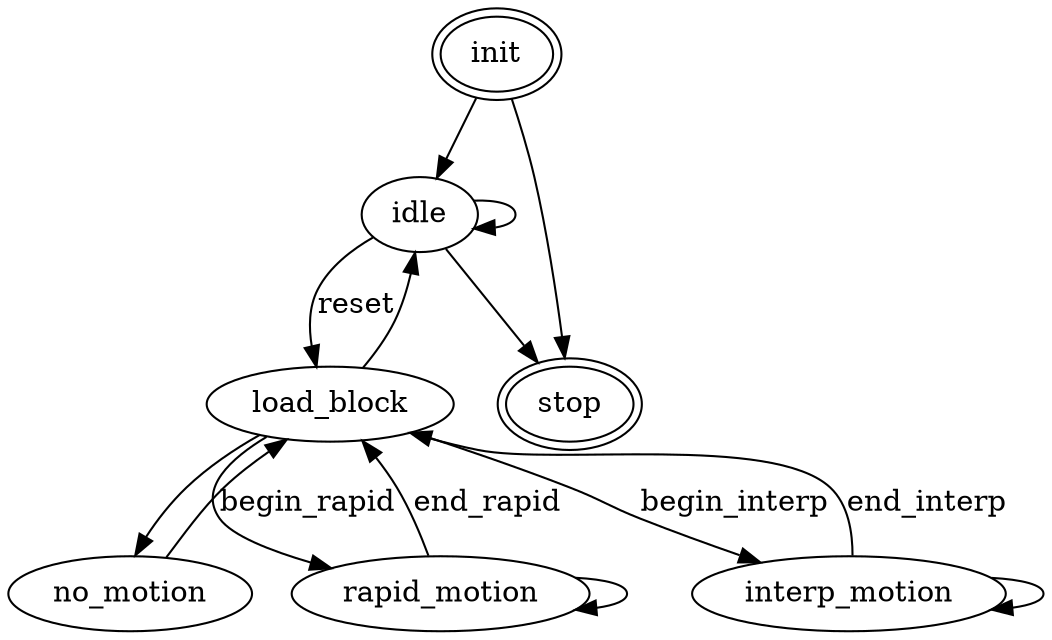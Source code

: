 #    ____       ____ _   _  ____ 
#   / ___|     / ___| \ | |/ ___|
#  | |   _____| |   |  \| | |    
#  | |__|_____| |___| |\  | |___ 
#   \____|     \____|_| \_|\____|                              
# Finite state machine description for C-CNC
# Generate the code with the following command, run from the project root:
# gv_fsm src/fsm.dot -o src/fsm -p C-CNC -d "Finite state machine for C-CNC" -x ccnc -k stop -l
digraph "C-CNC" {
  # List of states
  # Mark pure sink and pure source states with double border (purely cosmetic)
  init [peripheries=2]
  idle
  load_block
  no_motion
  rapid_motion
  interp_motion
  stop [peripheries=2]

  # List of transitions
  # Add a label if you want a transition function
  init -> idle
  init -> stop
  idle -> idle
  idle -> load_block [label="reset"]
  load_block -> no_motion
  no_motion -> load_block
  load_block -> rapid_motion [label="begin_rapid"]
  rapid_motion -> rapid_motion
  rapid_motion -> load_block [label="end_rapid"]
  load_block -> interp_motion [label="begin_interp"]
  interp_motion -> interp_motion
  interp_motion -> load_block [label="end_interp"]
  load_block -> idle
  idle -> stop
}